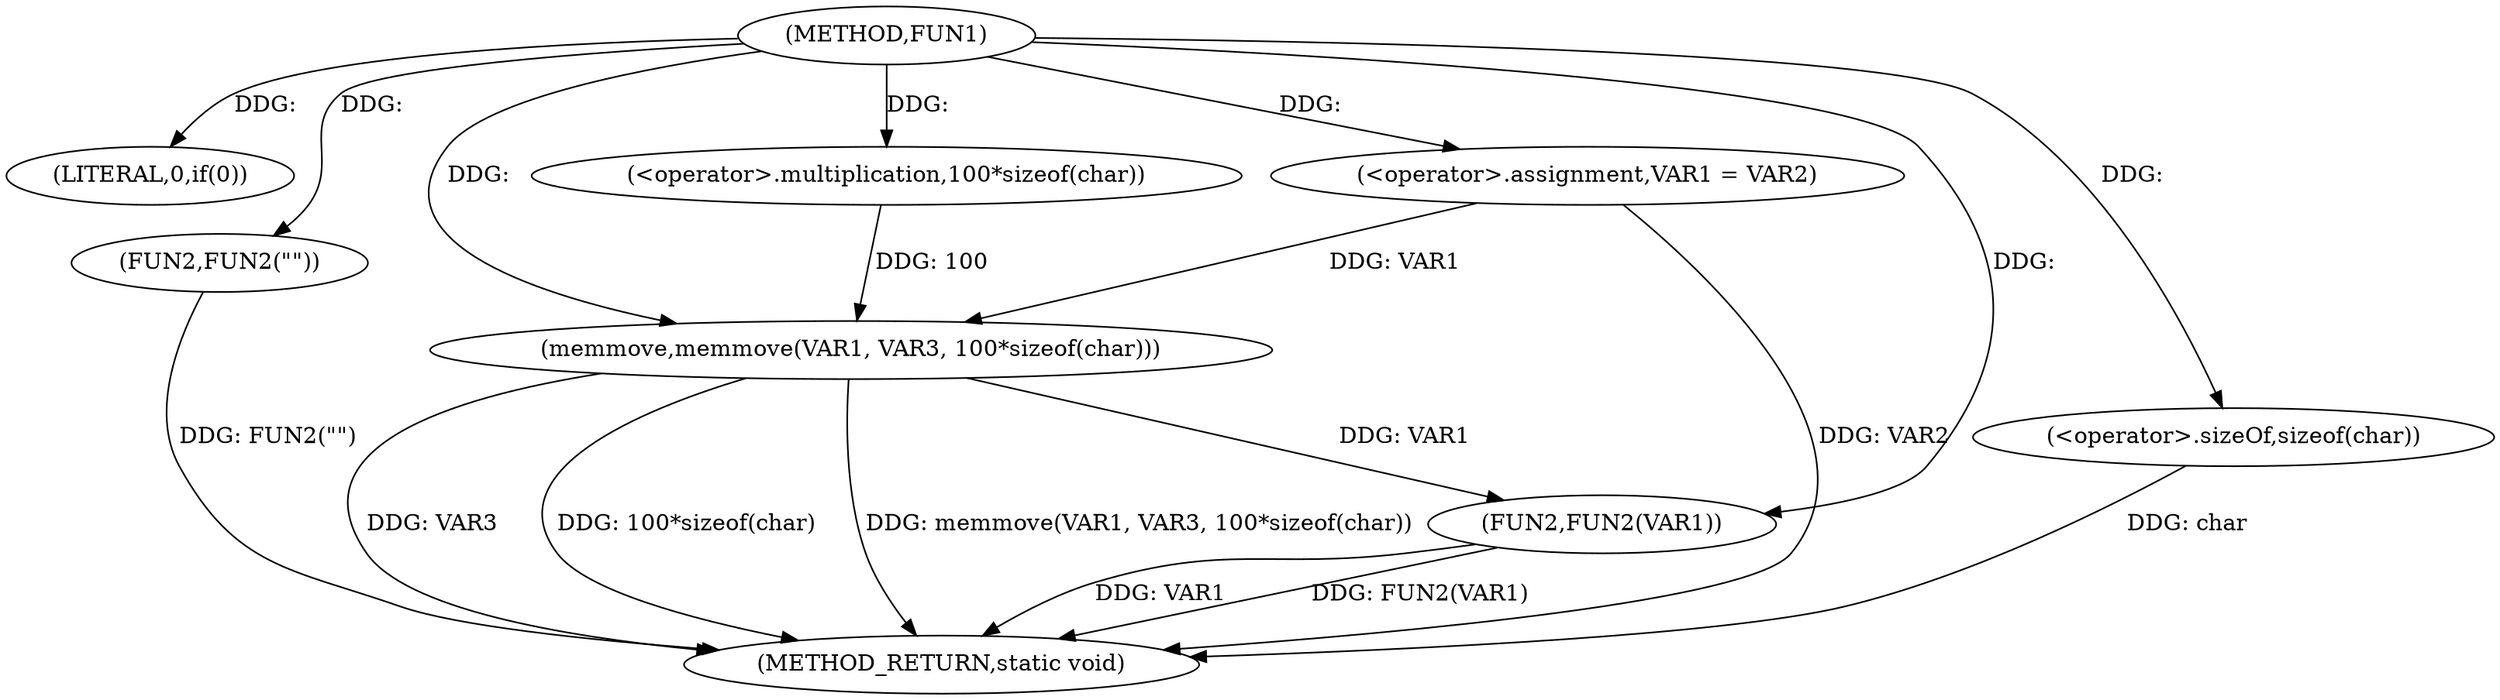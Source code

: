 digraph FUN1 {  
"1000100" [label = "(METHOD,FUN1)" ]
"1000125" [label = "(METHOD_RETURN,static void)" ]
"1000105" [label = "(LITERAL,0,if(0))" ]
"1000107" [label = "(FUN2,FUN2(\"\"))" ]
"1000111" [label = "(<operator>.assignment,VAR1 = VAR2)" ]
"1000116" [label = "(memmove,memmove(VAR1, VAR3, 100*sizeof(char)))" ]
"1000119" [label = "(<operator>.multiplication,100*sizeof(char))" ]
"1000121" [label = "(<operator>.sizeOf,sizeof(char))" ]
"1000123" [label = "(FUN2,FUN2(VAR1))" ]
  "1000107" -> "1000125"  [ label = "DDG: FUN2(\"\")"] 
  "1000123" -> "1000125"  [ label = "DDG: FUN2(VAR1)"] 
  "1000116" -> "1000125"  [ label = "DDG: VAR3"] 
  "1000111" -> "1000125"  [ label = "DDG: VAR2"] 
  "1000121" -> "1000125"  [ label = "DDG: char"] 
  "1000116" -> "1000125"  [ label = "DDG: 100*sizeof(char)"] 
  "1000123" -> "1000125"  [ label = "DDG: VAR1"] 
  "1000116" -> "1000125"  [ label = "DDG: memmove(VAR1, VAR3, 100*sizeof(char))"] 
  "1000100" -> "1000105"  [ label = "DDG: "] 
  "1000100" -> "1000107"  [ label = "DDG: "] 
  "1000100" -> "1000111"  [ label = "DDG: "] 
  "1000111" -> "1000116"  [ label = "DDG: VAR1"] 
  "1000100" -> "1000116"  [ label = "DDG: "] 
  "1000119" -> "1000116"  [ label = "DDG: 100"] 
  "1000100" -> "1000119"  [ label = "DDG: "] 
  "1000100" -> "1000121"  [ label = "DDG: "] 
  "1000116" -> "1000123"  [ label = "DDG: VAR1"] 
  "1000100" -> "1000123"  [ label = "DDG: "] 
}
